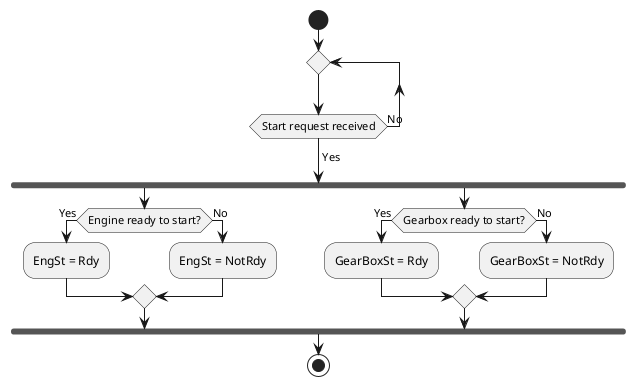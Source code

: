 @startuml StartRequest
start
repeat
repeat while (Start request received) is (No);
->Yes;
fork
    if(Engine ready to start?) then (Yes)
        :EngSt = Rdy;
    else(No)
        :EngSt = NotRdy;
    endif
fork again
    if(Gearbox ready to start?) then (Yes)
        :GearBoxSt = Rdy;
    else(No)
        :GearBoxSt = NotRdy;
    endif
end fork
stop





@enduml
